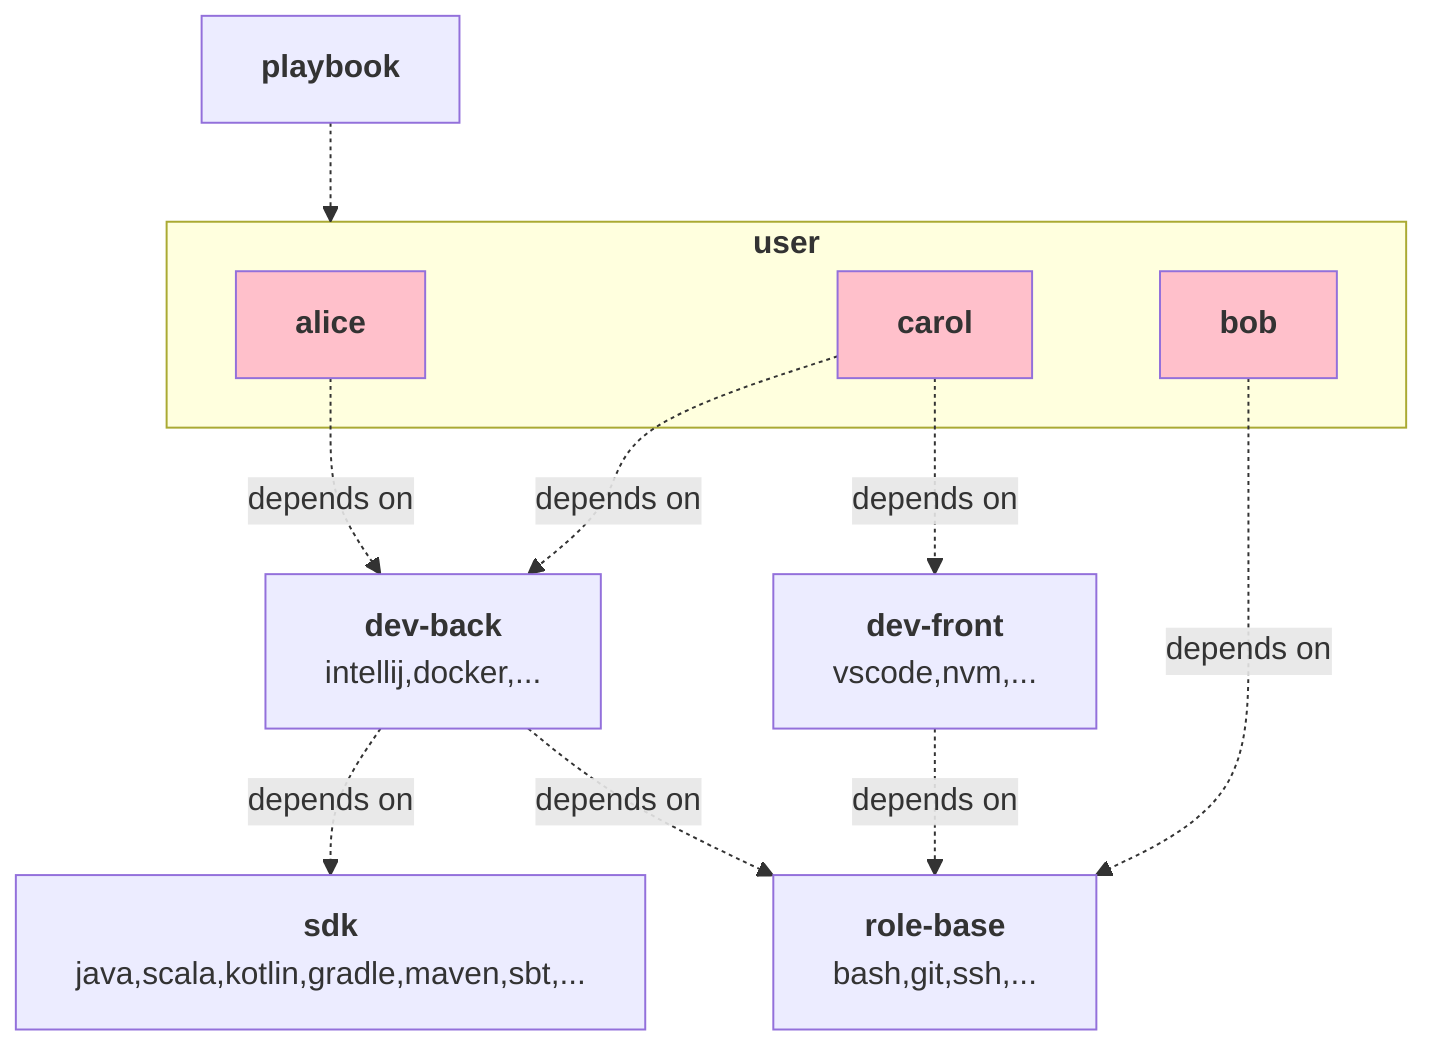 flowchart TD
    playbook[<b>playbook</b>]
    subgraph user[<b>user</b>]
        alice[<b>alice</b>]
        bob[<b>bob</b>]
        carol[<b>carol</b>]
    end
    playbook .-> user
    devfront[<b>dev-front</b>\nvscode,nvm,...]
    devback[<b>dev-back</b>\nintellij,docker,...]
    sdk[<b>sdk</b>\njava,scala,kotlin,gradle,maven,sbt,...]
    base[<b>role-base</b>\nbash,git,ssh,...]
    devback -. depends on .-> sdk
    devback -. depends on .-> base
    devfront -. depends on .-> base
    alice -. depends on .-> devback
    bob -. depends on .-> base
    carol -.depends on .-> devfront
    carol -.depends on .-> devback

    style alice fill:pink
    style bob fill:pink
    style carol fill:pink